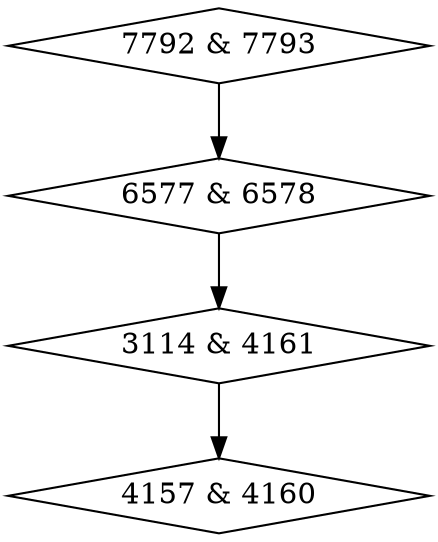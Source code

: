 digraph {
0 [label = "3114 & 4161", shape = diamond];
1 [label = "4157 & 4160", shape = diamond];
2 [label = "6577 & 6578", shape = diamond];
3 [label = "7792 & 7793", shape = diamond];
0->1;
2->0;
3->2;
}
